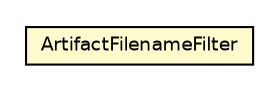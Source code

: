 #!/usr/local/bin/dot
#
# Class diagram 
# Generated by UmlGraph version 4.6 (http://www.spinellis.gr/sw/umlgraph)
#

digraph G {
	edge [fontname="Helvetica",fontsize=10,labelfontname="Helvetica",labelfontsize=10];
	node [fontname="Helvetica",fontsize=10,shape=plaintext];
	// org.apache.maven.archiva.consumers.core.repository.ArtifactFilenameFilter
	c81811 [label=<<table border="0" cellborder="1" cellspacing="0" cellpadding="2" port="p" bgcolor="lemonChiffon" href="./ArtifactFilenameFilter.html">
		<tr><td><table border="0" cellspacing="0" cellpadding="1">
			<tr><td> ArtifactFilenameFilter </td></tr>
		</table></td></tr>
		</table>>, fontname="Helvetica", fontcolor="black", fontsize=9.0];
}

